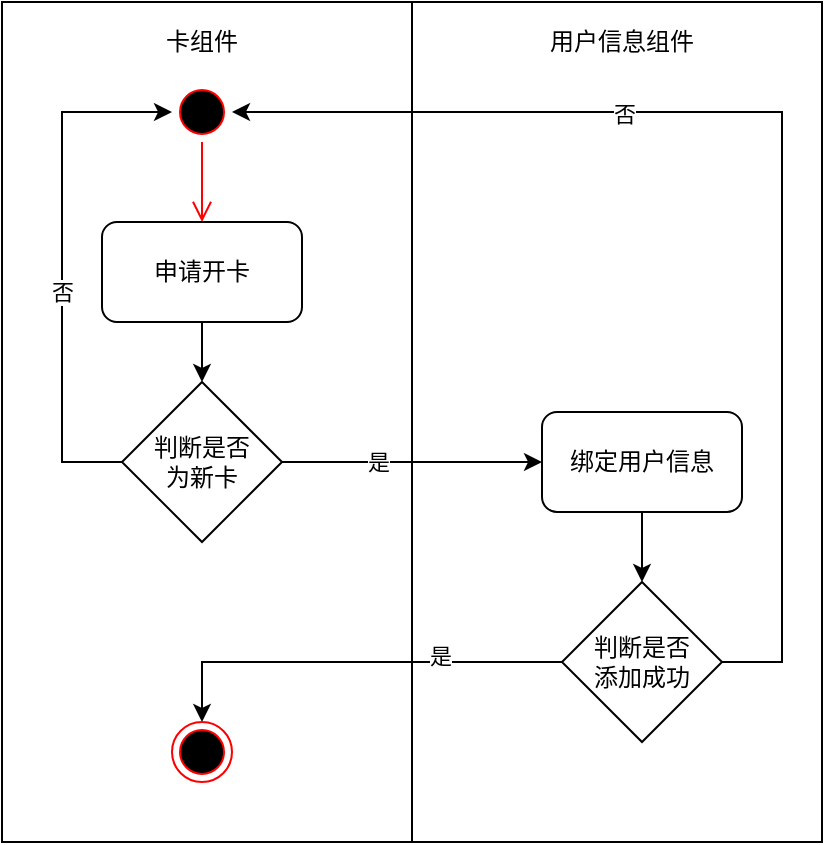 <mxfile version="13.8.1" type="github"><diagram name="Page-1" id="c4acf3e9-155e-7222-9cf6-157b1a14988f"><mxGraphModel dx="740" dy="490" grid="1" gridSize="10" guides="1" tooltips="1" connect="1" arrows="1" fold="1" page="1" pageScale="1" pageWidth="850" pageHeight="1100" background="#ffffff" math="0" shadow="0"><root><mxCell id="0"/><mxCell id="1" parent="0"/><mxCell id="d6zYGHEG_zBajiBWopf--2" value="" style="rounded=0;whiteSpace=wrap;html=1;" vertex="1" parent="1"><mxGeometry x="220" y="110" width="205" height="420" as="geometry"/></mxCell><mxCell id="d6zYGHEG_zBajiBWopf--4" value="" style="rounded=0;whiteSpace=wrap;html=1;" vertex="1" parent="1"><mxGeometry x="425" y="110" width="205" height="420" as="geometry"/></mxCell><mxCell id="d6zYGHEG_zBajiBWopf--5" value="卡组件" style="text;html=1;strokeColor=none;fillColor=none;align=center;verticalAlign=middle;whiteSpace=wrap;rounded=0;" vertex="1" parent="1"><mxGeometry x="300" y="120" width="40" height="20" as="geometry"/></mxCell><mxCell id="d6zYGHEG_zBajiBWopf--7" value="用户信息组件" style="text;html=1;strokeColor=none;fillColor=none;align=center;verticalAlign=middle;whiteSpace=wrap;rounded=0;" vertex="1" parent="1"><mxGeometry x="490" y="120" width="80" height="20" as="geometry"/></mxCell><mxCell id="d6zYGHEG_zBajiBWopf--8" value="" style="ellipse;html=1;shape=startState;fillColor=#000000;strokeColor=#ff0000;" vertex="1" parent="1"><mxGeometry x="305" y="150" width="30" height="30" as="geometry"/></mxCell><mxCell id="d6zYGHEG_zBajiBWopf--9" value="" style="edgeStyle=orthogonalEdgeStyle;html=1;verticalAlign=bottom;endArrow=open;endSize=8;strokeColor=#ff0000;" edge="1" source="d6zYGHEG_zBajiBWopf--8" parent="1"><mxGeometry relative="1" as="geometry"><mxPoint x="320" y="220" as="targetPoint"/></mxGeometry></mxCell><mxCell id="d6zYGHEG_zBajiBWopf--12" style="edgeStyle=orthogonalEdgeStyle;rounded=0;orthogonalLoop=1;jettySize=auto;html=1;exitX=0.5;exitY=1;exitDx=0;exitDy=0;entryX=0.5;entryY=0;entryDx=0;entryDy=0;" edge="1" parent="1" source="d6zYGHEG_zBajiBWopf--10" target="d6zYGHEG_zBajiBWopf--11"><mxGeometry relative="1" as="geometry"><Array as="points"/></mxGeometry></mxCell><mxCell id="d6zYGHEG_zBajiBWopf--10" value="申请开卡" style="rounded=1;whiteSpace=wrap;html=1;" vertex="1" parent="1"><mxGeometry x="270" y="220" width="100" height="50" as="geometry"/></mxCell><mxCell id="d6zYGHEG_zBajiBWopf--14" style="edgeStyle=orthogonalEdgeStyle;rounded=0;orthogonalLoop=1;jettySize=auto;html=1;exitX=0;exitY=0.5;exitDx=0;exitDy=0;entryX=0;entryY=0.5;entryDx=0;entryDy=0;" edge="1" parent="1" source="d6zYGHEG_zBajiBWopf--11" target="d6zYGHEG_zBajiBWopf--8"><mxGeometry relative="1" as="geometry"><Array as="points"><mxPoint x="250" y="340"/><mxPoint x="250" y="165"/></Array></mxGeometry></mxCell><mxCell id="d6zYGHEG_zBajiBWopf--15" value="否" style="edgeLabel;html=1;align=center;verticalAlign=middle;resizable=0;points=[];" vertex="1" connectable="0" parent="d6zYGHEG_zBajiBWopf--14"><mxGeometry x="0.015" relative="1" as="geometry"><mxPoint y="17" as="offset"/></mxGeometry></mxCell><mxCell id="d6zYGHEG_zBajiBWopf--16" style="edgeStyle=orthogonalEdgeStyle;rounded=0;orthogonalLoop=1;jettySize=auto;html=1;exitX=1;exitY=0.5;exitDx=0;exitDy=0;entryX=0;entryY=0.5;entryDx=0;entryDy=0;" edge="1" parent="1" source="d6zYGHEG_zBajiBWopf--11" target="d6zYGHEG_zBajiBWopf--13"><mxGeometry relative="1" as="geometry"/></mxCell><mxCell id="d6zYGHEG_zBajiBWopf--17" value="是" style="edgeLabel;html=1;align=center;verticalAlign=middle;resizable=0;points=[];" vertex="1" connectable="0" parent="d6zYGHEG_zBajiBWopf--16"><mxGeometry x="-0.262" relative="1" as="geometry"><mxPoint as="offset"/></mxGeometry></mxCell><mxCell id="d6zYGHEG_zBajiBWopf--11" value="判断是否&lt;br&gt;为新卡" style="rhombus;whiteSpace=wrap;html=1;" vertex="1" parent="1"><mxGeometry x="280" y="300" width="80" height="80" as="geometry"/></mxCell><mxCell id="d6zYGHEG_zBajiBWopf--22" style="edgeStyle=orthogonalEdgeStyle;rounded=0;orthogonalLoop=1;jettySize=auto;html=1;exitX=0.5;exitY=1;exitDx=0;exitDy=0;entryX=0.5;entryY=0;entryDx=0;entryDy=0;" edge="1" parent="1" source="d6zYGHEG_zBajiBWopf--13" target="d6zYGHEG_zBajiBWopf--19"><mxGeometry relative="1" as="geometry"/></mxCell><mxCell id="d6zYGHEG_zBajiBWopf--13" value="绑定用户信息" style="rounded=1;whiteSpace=wrap;html=1;" vertex="1" parent="1"><mxGeometry x="490" y="315" width="100" height="50" as="geometry"/></mxCell><mxCell id="d6zYGHEG_zBajiBWopf--24" style="edgeStyle=orthogonalEdgeStyle;rounded=0;orthogonalLoop=1;jettySize=auto;html=1;exitX=0;exitY=0.5;exitDx=0;exitDy=0;entryX=0.5;entryY=0;entryDx=0;entryDy=0;" edge="1" parent="1" source="d6zYGHEG_zBajiBWopf--19" target="d6zYGHEG_zBajiBWopf--23"><mxGeometry relative="1" as="geometry"/></mxCell><mxCell id="d6zYGHEG_zBajiBWopf--25" value="是" style="edgeLabel;html=1;align=center;verticalAlign=middle;resizable=0;points=[];" vertex="1" connectable="0" parent="d6zYGHEG_zBajiBWopf--24"><mxGeometry x="-0.419" y="-3" relative="1" as="geometry"><mxPoint as="offset"/></mxGeometry></mxCell><mxCell id="d6zYGHEG_zBajiBWopf--26" style="edgeStyle=orthogonalEdgeStyle;rounded=0;orthogonalLoop=1;jettySize=auto;html=1;exitX=1;exitY=0.5;exitDx=0;exitDy=0;entryX=1;entryY=0.5;entryDx=0;entryDy=0;" edge="1" parent="1" source="d6zYGHEG_zBajiBWopf--19" target="d6zYGHEG_zBajiBWopf--8"><mxGeometry relative="1" as="geometry"><Array as="points"><mxPoint x="610" y="440"/><mxPoint x="610" y="165"/></Array></mxGeometry></mxCell><mxCell id="d6zYGHEG_zBajiBWopf--27" value="否" style="edgeLabel;html=1;align=center;verticalAlign=middle;resizable=0;points=[];" vertex="1" connectable="0" parent="d6zYGHEG_zBajiBWopf--26"><mxGeometry x="0.324" y="1" relative="1" as="geometry"><mxPoint as="offset"/></mxGeometry></mxCell><mxCell id="d6zYGHEG_zBajiBWopf--19" value="判断是否&lt;br&gt;添加成功" style="rhombus;whiteSpace=wrap;html=1;" vertex="1" parent="1"><mxGeometry x="500" y="400" width="80" height="80" as="geometry"/></mxCell><mxCell id="d6zYGHEG_zBajiBWopf--23" value="" style="ellipse;html=1;shape=endState;fillColor=#000000;strokeColor=#ff0000;" vertex="1" parent="1"><mxGeometry x="305" y="470" width="30" height="30" as="geometry"/></mxCell></root></mxGraphModel></diagram></mxfile>